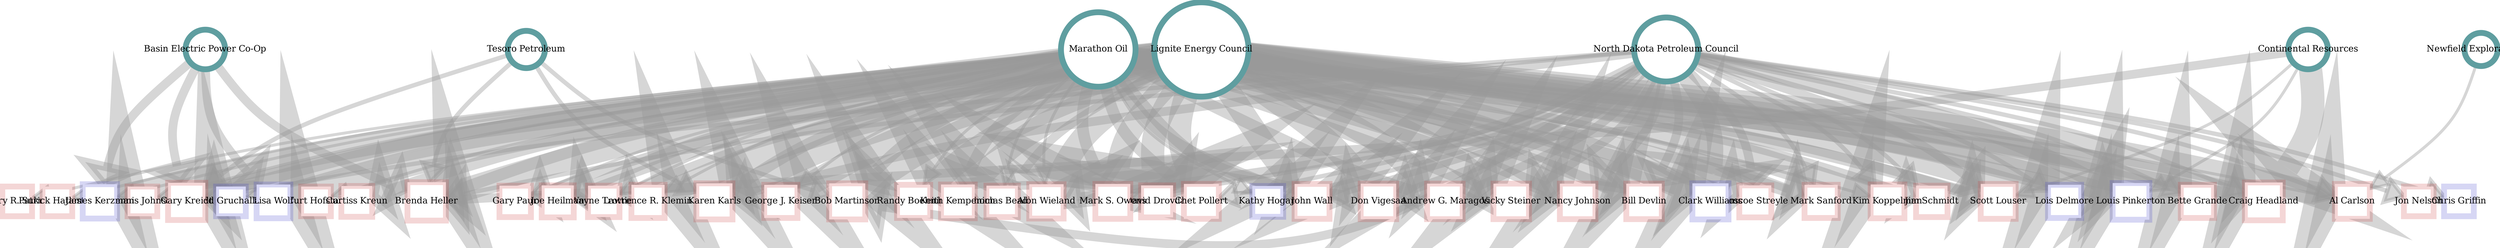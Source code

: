digraph G {
	graph [outputorder=edgesfirst, truecolor=true, size="1000,1000!", dpi=96, bgcolor="#FFFFFF", splines=curved, epsilon="0.0", layoutEngine=neato, fontsize=90, fontcolor=blue, start=self];
	node [label="\N", style="setlinewidth(10), filled", fontsize=15, fixedsize=1, imagescale=true, regular=true];
	graph [bb="0,0,1227.6,1444.6"];
	8033 [label="Gary R. Sukut", width="0.69444", href=a, id=8033, state=ND, term=2010, district="ND-1", party=R, candidate_name="Gary R. Sukut", image="../www/can_images/8033.jpg", total_dollars=300, type=candidates, value=300, color="#cc333333", fillcolor="#ffffff", tooltip="Gary R. Sukut (Received $300)", shape=square, label_zoom_level=6, click="this.selectNode('8033'); this.panToNode('8033');", area="0.5", target=8033, pos="40.161,799.23", height="0.70833"];
	3612 [label="Newfield Exploration Co", width="0.77778", href=a, id=3612, image="../www/com_images/c3612.png", total_dollars="300.00", type=donors, value="300.00", color=cadetblue, fillcolor="#ffffff", tooltip="Newfield Exploration Co (Gave $300)", shape=circle, label_zoom_level=8, click="this.selectNode('3612'); this.panToNode('3612');", area="0.5", target=3612, transaction_id="854821de169af2f47b3407c869e19870", company_id=3612, company_name="Newfield Exploration Co", amount="300.00", recipient_ext_id=1950, industry="Independent Oil & Gas Producers", sitecode=oil, contributor_type=C, dir="/home/dameat/public_html/state_dem/njq/NodeViz", pos="451.64,1415.1", height="0.79167"];
	8133 [label="Patrick Hatlestad", width="0.69444", href=a, id=8133, state=ND, term=2010, district="ND-1", party=R, candidate_name="Patrick Hatlestad", image="../www/can_images/8133.jpg", total_dollars=300, type=candidates, value=300, color="#cc333333", fillcolor="#ffffff", tooltip="Patrick Hatlestad (Received $300)", shape=square, label_zoom_level=6, click="this.selectNode('8133'); this.panToNode('8133');", area="0.5", target=8133, pos="130.66,364.24", height="0.70833"];
	1959 [label="Dennis Johnson", width="0.69444", href=a, id=1959, state=ND, term=2010, district="ND-15", party=R, candidate_name="Dennis Johnson", image="../www/can_images/1959.jpg", total_dollars=300, type=candidates, value=300, color="#cc333333", fillcolor="#ffffff", tooltip="Dennis Johnson (Received $300)", shape=square, label_zoom_level=6, click="this.selectNode('1959'); this.panToNode('1959');", area="0.5", target=1959, pos="26.5,674.11", height="0.70833"];
	8089 [label="Ed Gruchalla", width="0.69444", href=a, id=8089, state=ND, term=2010, district="ND-45", party=D, candidate_name="Ed Gruchalla", image="../www/can_images/8089.jpg", total_dollars=300, type=candidates, value=300, color="#3333cc33", fillcolor="#ffffff", tooltip="Ed Gruchalla (Received $300)", shape=square, label_zoom_level=6, click="this.selectNode('8089'); this.panToNode('8089');", area="0.5", target=8089, pos="74.02,459.53", height="0.70833"];
	7884 [label="Curt Hofstad", width="0.69444", href=a, id=7884, state=ND, term=2010, district="ND-15", party=R, candidate_name="Curt Hofstad", image="../www/can_images/7884.jpg", total_dollars=300, type=candidates, value=300, color="#cc333333", fillcolor="#ffffff", tooltip="Curt Hofstad (Received $300)", shape=square, label_zoom_level=6, click="this.selectNode('7884'); this.panToNode('7884');", area="0.5", target=7884, pos="214.17,276.83", height="0.70833"];
	2696 [label="Jon Nelson", width="0.69444", href=a, id=2696, state=ND, term=2010, district="ND-7", party=R, candidate_name="Jon Nelson", image="../www/can_images/2696.jpg", total_dollars=350, type=candidates, value=350, color="#cc333333", fillcolor="#ffffff", tooltip="Jon Nelson (Received $350)", shape=square, label_zoom_level=6, click="this.selectNode('2696'); this.panToNode('2696');", area="0.50579470198675", target=2696, pos="1145,967.5", height="0.70833"];
	7888 [label="Chris Griffin", width="0.69444", href=a, id=7888, state=ND, term=2010, district="ND-19", party=D, candidate_name="Chris Griffin", image="../www/can_images/unknownCandidate.jpg", total_dollars=350, type=candidates, value=350, color="#3333cc33", fillcolor="#ffffff", tooltip="Chris Griffin (Received $350)", shape=square, label_zoom_level=6, click="this.selectNode('7888'); this.panToNode('7888');", area="0.50579470198675", target=7888, pos="1201.1,778.11", height="0.70833"];
	142561 [label="Curtiss Kreun", width="0.72222", href=a, id=142561, state=ND, term=2010, district="ND-43", party=R, candidate_name="Curtiss Kreun", image="../www/can_images/142561.jpg", total_dollars=600, type=candidates, value=600, color="#cc333333", fillcolor="#ffffff", tooltip="Curtiss Kreun (Received $600)", shape=square, label_zoom_level=6, click="this.selectNode('142561'); this.panToNode('142561');", area="0.53476821192053", target=142561, pos="39.449,562.52", height="0.73611"];
	142521 [label="Kathy Hogan", width="0.72222", href=a, id=142521, state=ND, term=2010, district="ND-21", party=D, candidate_name="Kathy Hogan", image="../www/can_images/142521.jpg", total_dollars=650, type=candidates, value=650, color="#3333cc33", fillcolor="#ffffff", tooltip="Kathy Hogan (Received $650)", shape=square, label_zoom_level=6, click="this.selectNode('142521'); this.panToNode('142521');", area="0.54056291390728", target=142521, pos="606.42,831.39", height="0.73611"];
	142556 [label="Thomas Beadle", width="0.75", href=a, id=142556, state=ND, term=2010, district="ND-27", party=R, candidate_name="Thomas Beadle", image="../www/can_images/142556.jpg", total_dollars=800, type=candidates, value=800, color="#cc333333", fillcolor="#ffffff", tooltip="Thomas Beadle (Received $800)", shape=square, label_zoom_level=6, click="this.selectNode('142556'); this.panToNode('142556');", area="0.55794701986755", target=142556, pos="256.75,536.48", height="0.75"];
	142553 [label="Wayne Trottier", width="0.75", href=a, id=142553, state=ND, term=2010, district="ND-19", party=R, candidate_name="Wayne Trottier", image="../www/can_images/142553.jpg", total_dollars=800, type=candidates, value=800, color="#cc333333", fillcolor="#ffffff", tooltip="Wayne Trottier (Received $800)", shape=square, label_zoom_level=6, click="this.selectNode('142553'); this.panToNode('142553');", area="0.55794701986755", target=142553, pos="222.68,761.25", height="0.75"];
	142552 [label="Gary Paur", width="0.75", href=a, id=142552, state=ND, term=2010, district="ND-19", party=R, candidate_name="Gary Paur", image="../www/can_images/142552.jpg", total_dollars=800, type=candidates, value=800, color="#cc333333", fillcolor="#ffffff", tooltip="Gary Paur (Received $800)", shape=square, label_zoom_level=6, click="this.selectNode('142552'); this.panToNode('142552');", area="0.55794701986755", target=142552, pos="239.77,925.51", height="0.75"];
	142558 [label="Jim Schmidt", width="0.75", href=a, id=142558, state=ND, term=2010, district="ND-31", party=R, candidate_name="Jim Schmidt", image="../www/can_images/142558.jpg", total_dollars=850, type=candidates, value=850, color="#cc333333", fillcolor="#ffffff", tooltip="Jim Schmidt (Received $850)", shape=square, label_zoom_level=6, click="this.selectNode('142558'); this.panToNode('142558');", area="0.5637417218543", target=142558, pos="924.02,983.28", height="0.75"];
	1954 [label="David Drovdal", width="0.75", href=a, id=1954, state=ND, term=2010, district="ND-39", party=R, candidate_name="David Drovdal", image="../www/can_images/1954.jpg", total_dollars=1000, type=candidates, value=1000, color="#cc333333", fillcolor="#ffffff", tooltip="David Drovdal (Received $1,000)", shape=square, label_zoom_level=6, click="this.selectNode('1954'); this.panToNode('1954');", area="0.58112582781457", target=1954, pos="993.18,874.38", height="0.76389"];
	142546 [label="Roscoe Streyle", width="0.75", href=a, id=142546, state=ND, term=2010, district="ND-3", party=R, candidate_name="Roscoe Streyle", image="../www/can_images/142546.jpg", total_dollars=1100, type=candidates, value=1100, color="#cc333333", fillcolor="#ffffff", tooltip="Roscoe Streyle (Received $1,100)", shape=square, label_zoom_level=6, click="this.selectNode('142546'); this.panToNode('142546');", area="0.59271523178808", target=142546, pos="788.32,655.89", height="0.76389"];
	142562 [label="Joe Heilman", width="0.75", href=a, id=142562, state=ND, term=2010, district="ND-45", party=R, candidate_name="Joe Heilman", image="../www/can_images/142562.jpg", total_dollars=1100, type=candidates, value=1100, color="#cc333333", fillcolor="#ffffff", tooltip="Joe Heilman (Received $1,100)", shape=square, label_zoom_level=6, click="this.selectNode('142562'); this.panToNode('142562');", area="0.59271523178808", target=142562, pos="319.96,418.92", height="0.76389"];
	3651 [label="Lawrence R. Klemin", width="0.77778", href=a, id=3651, state=ND, term=2010, district="ND-47", party=R, candidate_name="Lawrence R. Klemin", image="../www/can_images/3651.jpg", total_dollars=1300, type=candidates, value=1300, color="#cc333333", fillcolor="#ffffff", tooltip="Lawrence R. Klemin (Received $1,300)", shape=square, label_zoom_level=6, click="this.selectNode('3651'); this.panToNode('3651');", area="0.6158940397351", target=3651, pos="227.29,658.77", height="0.79167"];
	1960 [label="George J. Keiser", width="0.77778", href=a, id=1960, state=ND, term=2010, district="ND-47", party=R, candidate_name="George J. Keiser", image="../www/can_images/1960.jpg", total_dollars=1300, type=candidates, value=1300, color="#cc333333", fillcolor="#ffffff", tooltip="George J. Keiser (Received $1,300)", shape=square, label_zoom_level=6, click="this.selectNode('1960'); this.panToNode('1960');", area="0.6158940397351", target=1960, pos="386.94,336.19", height="0.79167"];
	6065 [label="Randy Boehning", width="0.77778", href=a, id=6065, state=ND, term=2010, district="ND-27", party=R, candidate_name="Randy Boehning", image="../www/can_images/6065.jpg", total_dollars=1300, type=candidates, value=1300, color="#cc333333", fillcolor="#ffffff", tooltip="Randy Boehning (Received $1,300)", shape=square, label_zoom_level=6, click="this.selectNode('6065'); this.panToNode('6065');", area="0.6158940397351", target=6065, pos="289.41,991.68", height="0.79167"];
	1952 [label="Lois Delmore", width="0.77778", href=a, id=1952, state=ND, term=2010, district="ND-43", party=D, candidate_name="Lois Delmore", image="../www/can_images/1952.jpg", total_dollars=1350, type=candidates, value=1350, color="#3333cc33", fillcolor="#ffffff", tooltip="Lois Delmore (Received $1,350)", shape=square, label_zoom_level=6, click="this.selectNode('1952'); this.panToNode('1952');", area="0.62168874172185", target=1952, pos="855.06,1064.8", height="0.79167"];
	2711 [label="Bette Grande", width="0.77778", href=a, id=2711, state=ND, term=2010, district="ND-41", party=R, candidate_name="Bette Grande", image="../www/can_images/2711.jpg", total_dollars=1350, type=candidates, value=1350, color="#cc333333", fillcolor="#ffffff", tooltip="Bette Grande (Received $1,350)", shape=square, label_zoom_level=6, click="this.selectNode('2711'); this.panToNode('2711');", area="0.62168874172185", target=2711, pos="1016.8,748.35", height="0.79167"];
	5460 [label="Tesoro Petroleum", width="0.88889", href=a, id=5460, image="../www/com_images/c185.png", total_dollars=1400, type=donors, value=1400, color=cadetblue, fillcolor="#ffffff", tooltip="Tesoro Petroleum (Gave $1,400)", shape=circle, label_zoom_level=8, click="this.selectNode('5460'); this.panToNode('5460');", area="0.62748344370861", target=5460, transaction_id=db234216de2d1d45a78e35854e9636ac, company_id=5460, company_name="Tesoro Petroleum", amount="350.00", recipient_ext_id=8112, industry="Petroleum Refining & Marketing", sitecode=oil, contributor_type=C, dir="/home/dameat/public_html/state_dem/njq/NodeViz", pos="1103.4,295.81", height="0.88889"];
	142551 [label="Mark Sanford", width="0.77778", href=a, id=142551, state=ND, term=2010, district="ND-17", party=R, candidate_name="Mark Sanford", image="../www/can_images/142551.jpg", total_dollars=1450, type=candidates, value=1450, color="#cc333333", fillcolor="#ffffff", tooltip="Mark Sanford (Received $1,450)", shape=square, label_zoom_level=6, click="this.selectNode('142551'); this.panToNode('142551');", area="0.63327814569536", target=142551, pos="583.33,1018.3", height="0.79167"];
	8108 [label="Lisa Wolf", width="0.80556", href=a, id=8108, state=ND, term=2010, district="ND-3", party=D, candidate_name="Lisa Wolf", image="../www/can_images/unknownCandidate.jpg", total_dollars=1500, type=candidates, value=1500, color="#3333cc33", fillcolor="#ffffff", tooltip="Lisa Wolf (Received $1,500)", shape=square, label_zoom_level=6, click="this.selectNode('8108'); this.panToNode('8108');", area="0.63907284768212", target=8108, pos="1021.6,514.33", height="0.80556"];
	1961 [label="Keith Kempenich", width="0.80556", href=a, id=1961, state=ND, term=2010, district="ND-39", party=R, candidate_name="Keith Kempenich", image="../www/can_images/1961.jpg", total_dollars=1600, type=candidates, value=1600, color="#cc333333", fillcolor="#ffffff", tooltip="Keith Kempenich (Received $1,600)", shape=square, label_zoom_level=6, click="this.selectNode('1961'); this.panToNode('1961');", area="0.65066225165563", target=1961, pos="221.99,849.02", height="0.80556"];
	1963 [label="Kim Koppelman", width="0.80556", href=a, id=1963, state=ND, term=2010, district="ND-13", party=R, candidate_name="Kim Koppelman", image="../www/can_images/1963.jpg", total_dollars=1650, type=candidates, value=1650, color="#cc333333", fillcolor="#ffffff", tooltip="Kim Koppelman (Received $1,650)", shape=square, label_zoom_level=6, click="this.selectNode('1963'); this.panToNode('1963');", area="0.65645695364238", target=1963, pos="417.98,928.06", height="0.80556"];
	2137 [label="James Kerzman", width="0.80556", href=a, id=2137, state=ND, term=2010, district="ND-31", party=D, candidate_name="James Kerzman", image="../www/can_images/unknownCandidate.jpg", total_dollars=1800, type=candidates, value=1800, color="#3333cc33", fillcolor="#ffffff", tooltip="James Kerzman (Received $1,800)", shape=square, label_zoom_level=6, click="this.selectNode('2137'); this.panToNode('2137');", area="0.67384105960265", target=2137, pos="526.48,270.78", height="0.81944"];
	6068 [label="Alon Wieland", width="0.80556", href=a, id=6068, state=ND, term=2010, district="ND-13", party=R, candidate_name="Alon Wieland", image="../www/can_images/6068.jpg", total_dollars=1800, type=candidates, value=1800, color="#cc333333", fillcolor="#ffffff", tooltip="Alon Wieland (Received $1,800)", shape=square, label_zoom_level=6, click="this.selectNode('6068'); this.panToNode('6068');", area="0.67384105960265", target=6068, pos="430.81,553.8", height="0.81944"];
	142548 [label="Scott Louser", width="0.83333", href=a, id=142548, state=ND, term=2010, district="ND-5", party=R, candidate_name="Scott Louser", image="../www/can_images/142548.jpg", total_dollars=1900, type=candidates, value=1900, color="#cc333333", fillcolor="#ffffff", tooltip="Scott Louser (Received $1,900)", shape=square, label_zoom_level=6, click="this.selectNode('142548'); this.panToNode('142548');", area="0.68543046357616", target=142548, pos="684.47,407.06", height="0.83333"];
	3657 [label="Mark S. Owens", width="0.83333", href=a, id=3657, state=ND, term=2010, district="ND-17", party=R, candidate_name="Mark S. Owens", image="../www/can_images/3657.jpg", total_dollars=1950, type=candidates, value=1950, color="#cc333333", fillcolor="#ffffff", tooltip="Mark S. Owens (Received $1,950)", shape=square, label_zoom_level=6, click="this.selectNode('3657'); this.panToNode('3657');", area="0.69122516556291", target=3657, pos="520.72,915.08", height="0.83333"];
	1950 [label="Al Carlson", width="0.83333", href=a, id=1950, state=ND, term=2010, district="ND-41", party=R, candidate_name="Al Carlson", image="../www/can_images/1950.jpg", total_dollars=1950, type=candidates, value=1950, color="#cc333333", fillcolor="#ffffff", tooltip="Al Carlson (Received $1,950)", shape=square, label_zoom_level=6, click="this.selectNode('1950'); this.panToNode('1950');", area="0.69122516556291", target=1950, pos="516.56,1071.7", height="0.83333"];
	3668 [label="Chet Pollert", width="0.83333", href=a, id=3668, state=ND, term=2010, district="ND-29", party=R, candidate_name="Chet Pollert", image="../www/can_images/3668.jpg", total_dollars=1950, type=candidates, value=1950, color="#cc333333", fillcolor="#ffffff", tooltip="Chet Pollert (Received $1,950)", shape=square, label_zoom_level=6, click="this.selectNode('3668'); this.panToNode('3668');", area="0.69122516556291", target=3668, pos="601.07,529.64", height="0.83333"];
	29802 [label="Basin Electric Power Co-Op", width="0.94444", href=a, id=29802, image="../www/com_images/c29802.png", total_dollars=2000, type=donors, value=2000, color=cadetblue, fillcolor="#ffffff", tooltip="Basin Electric Power Co-Op (Gave $2,000)", shape=circle, label_zoom_level=8, click="this.selectNode('29802'); this.panToNode('29802');", area="0.69701986754967", target=29802, transaction_id="4cb0f507560764ce47f80b7d63aaf323", company_id=29802, company_name="Basin Electric Power Co-Op", amount="500.00", recipient_ext_id=6066, industry="Electric Power Utilities", sitecode=coal, contributor_type=C, dir="/home/dameat/public_html/state_dem/njq/NodeViz", pos="931.52,123.21", height="0.94444"];
	6084 [label="John Wall", width="0.83333", href=a, id=6084, state=ND, term=2010, district="ND-25", party=R, candidate_name="John Wall", image="../www/can_images/6084.jpg", total_dollars=2025, type=candidates, value=2025, color="#cc333333", fillcolor="#ffffff", tooltip="John Wall (Received $2,025)", shape=square, label_zoom_level=6, click="this.selectNode('6084'); this.panToNode('6084');", area="0.69991721854305", target=6084, pos="457.52,1004.2", height="0.83333"];
	6082 [label="Don Vigesaa", width="0.83333", href=a, id=6082, state=ND, term=2010, district="ND-23", party=R, candidate_name="Don Vigesaa", image="../www/can_images/6082.jpg", total_dollars=2100, type=candidates, value=2100, color="#cc333333", fillcolor="#ffffff", tooltip="Don Vigesaa (Received $2,100)", shape=square, label_zoom_level=6, click="this.selectNode('6082'); this.panToNode('6082');", area="0.70860927152318", target=6082, pos="503.65,478.87", height="0.84722"];
	1966 [label="Andrew G. Maragos", width="0.83333", href=a, id=1966, state=ND, term=2010, district="ND-3", party=R, candidate_name="Andrew G. Maragos", image="../www/can_images/1966.jpg", total_dollars=2100, type=candidates, value=2100, color="#cc333333", fillcolor="#ffffff", tooltip="Andrew G. Maragos (Received $2,100)", shape=square, label_zoom_level=6, click="this.selectNode('1966'); this.panToNode('1966');", area="0.70860927152318", target=1966, pos="699.89,575.38", height="0.84722"];
	1160 [label="Continental Resources", width="0.94444", href=a, id=1160, image="../www/com_images/c54.png", total_dollars=2100, type=donors, value=2100, color=cadetblue, fillcolor="#ffffff", tooltip="Continental Resources (Gave $2,100)", shape=circle, label_zoom_level=8, click="this.selectNode('1160'); this.panToNode('1160');", area="0.70860927152318", target=1160, transaction_id="4b41f850e848af1437667deb61331abf", company_id=1160, company_name="Continental Resources", amount="1000.00", recipient_ext_id=6070, industry="Independent Oil & Gas Producers", sitecode=oil, contributor_type=I, dir="/home/dameat/public_html/state_dem/njq/NodeViz", pos="699.59,35", height="0.94444"];
	142559 [label="Vicky Steiner", width="0.83333", href=a, id=142559, state=ND, term=2010, district="ND-37", party=R, candidate_name="Vicky Steiner", image="../www/can_images/142559.jpg", total_dollars=2100, type=candidates, value=2100, color="#cc333333", fillcolor="#ffffff", tooltip="Vicky Steiner (Received $2,100)", shape=square, label_zoom_level=6, click="this.selectNode('142559'); this.panToNode('142559');", area="0.70860927152318", target=142559, pos="658.74,939.78", height="0.84722"];
	3659 [label="Nancy Johnson", width="0.83333", href=a, id=3659, state=ND, term=2010, district="ND-37", party=R, candidate_name="Nancy Johnson", image="../www/can_images/3659.jpg", total_dollars=2100, type=candidates, value=2100, color="#cc333333", fillcolor="#ffffff", tooltip="Nancy Johnson (Received $2,100)", shape=square, label_zoom_level=6, click="this.selectNode('3659'); this.panToNode('3659');", area="0.70860927152318", target=3659, pos="746.81,908.13", height="0.84722"];
	2703 [label="Bill Devlin", width="0.83333", href=a, id=2703, state=ND, term=2010, district="ND-23", party=R, candidate_name="Bill Devlin", image="../www/can_images/2703.jpg", total_dollars=2100, type=candidates, value=2100, color="#cc333333", fillcolor="#ffffff", tooltip="Bill Devlin (Received $2,100)", shape=square, label_zoom_level=6, click="this.selectNode('2703'); this.panToNode('2703');", area="0.70860927152318", target=2703, pos="669.41,1017.2", height="0.84722"];
	6090 [label="Clark Williams", width="0.86111", href=a, id=6090, state=ND, term=2010, district="ND-25", party=D, candidate_name="Clark Williams", image="../www/can_images/6090.jpg", total_dollars=2350, type=candidates, value=2350, color="#3333cc33", fillcolor="#ffffff", tooltip="Clark Williams (Received $2,350)", shape=square, label_zoom_level=6, click="this.selectNode('6090'); this.panToNode('6090');", area="0.73758278145695", target=6090, pos="418.48,827.45", height="0.86111"];
	8112 [label="Karen Karls", width="0.86111", href=a, id=8112, state=ND, term=2010, district="ND-35", party=R, candidate_name="Karen Karls", image="../www/can_images/8112.jpg", total_dollars=2450, type=candidates, value=2450, color="#cc333333", fillcolor="#ffffff", tooltip="Karen Karls (Received $2,450)", shape=square, label_zoom_level=6, click="this.selectNode('8112'); this.panToNode('8112');", area="0.74917218543046", target=8112, pos="837.27,525.87", height="0.86111"];
	7614 [label="Bob Martinson", width="0.86111", href=a, id=7614, state=ND, term=2010, district="ND-35", party=R, candidate_name="Bob Martinson", image="../www/can_images/7614.jpg", total_dollars=2450, type=candidates, value=2450, color="#cc333333", fillcolor="#ffffff", tooltip="Bob Martinson (Received $2,450)", shape=square, label_zoom_level=6, click="this.selectNode('7614'); this.panToNode('7614');", area="0.74917218543046", target=7614, pos="874.47,600.24", height="0.86111"];
	8029 [label="Louis Pinkerton", width="0.86111", href=a, id=8029, state=ND, term=2010, district="ND-5", party=D, candidate_name="Louis Pinkerton", image="../www/can_images/unknownCandidate.jpg", total_dollars=2650, type=candidates, value=2650, color="#3333cc33", fillcolor="#ffffff", tooltip="Louis Pinkerton (Received $2,650)", shape=square, label_zoom_level=6, click="this.selectNode('8029'); this.panToNode('8029');", area="0.77235099337748", target=8029, pos="569.16,375.52", height="0.875"];
	6066 [label="Gary Kreidt", width="0.88889", href=a, id=6066, state=ND, term=2010, district="ND-33", party=R, candidate_name="Gary Kreidt", image="../www/can_images/6066.jpg", total_dollars=2800, type=candidates, value=2800, color="#cc333333", fillcolor="#ffffff", tooltip="Gary Kreidt (Received $2,800)", shape=square, label_zoom_level=6, click="this.selectNode('6066'); this.panToNode('6066');", area="0.78973509933775", target=6066, pos="818.45,442.11", height="0.88889"];
	6070 [label="Craig Headland", width="0.88889", href=a, id=6070, state=ND, term=2010, district="ND-29", party=R, candidate_name="Craig Headland", image="../www/can_images/6070.jpg", total_dollars=2950, type=candidates, value=2950, color="#cc333333", fillcolor="#ffffff", tooltip="Craig Headland (Received $2,950)", shape=square, label_zoom_level=6, click="this.selectNode('6070'); this.panToNode('6070');", area="0.80711920529801", target=6070, pos="640.11,354.75", height="0.90278"];
	8114 [label="Brenda Heller", width="0.91667", href=a, id=8114, state=ND, term=2010, district="ND-33", party=R, candidate_name="Brenda Heller", image="../www/can_images/8114.jpg", total_dollars=3300, type=candidates, value=3300, color="#cc333333", fillcolor="#ffffff", tooltip="Brenda Heller (Received $3,300)", shape=square, label_zoom_level=6, click="this.selectNode('8114'); this.panToNode('8114');", area="0.8476821192053", target=8114, pos="770.23,369.04", height="0.91667"];
	31955 [label="North Dakota Petroleum Council", width="1.5278", href=a, id=31955, image="../www/com_images/c31955.png", total_dollars=11825, type=donors, value=11825, color=cadetblue, fillcolor="#ffffff", tooltip="North Dakota Petroleum Council (Gave $11,825)", shape=circle, label_zoom_level=8, click="this.selectNode('31955'); this.panToNode('31955');", area="1.835678807947", target=31955, transaction_id=eced23c608585aaabde135b641acbe6a, company_id=31955, company_name="North Dakota Petroleum Council", amount="750.00", recipient_ext_id=6090, industry="Oil & Gas", sitecode=oil, contributor_type=C, dir="/home/dameat/public_html/state_dem/njq/NodeViz", pos="777.29,759.7", height="1.5278"];
	3125 [label="Marathon Oil", width="1.7778", href=a, id=3125, image="../www/com_images/c93.png", total_dollars=17400, type=donors, value=17400, color=cadetblue, fillcolor="#ffffff", tooltip="Marathon Oil (Gave $17,400)", shape=circle, label_zoom_level=8, click="this.selectNode('3125'); this.panToNode('3125');", area="2.4817880794702", target=3125, transaction_id="1283678776b0bcc3e41dd5d44ebce4e1", company_id=3125, company_name="Marathon Oil", amount="600.00", recipient_ext_id=6082, industry="Oil & Gas", sitecode=oil, contributor_type=C, dir="/home/dameat/public_html/state_dem/njq/NodeViz", pos="443.19,654.17", height="1.7778"];
	29563 [label="Lignite Energy Council", width="2.25", href=a, id=29563, image="../www/com_images/c29563.png", total_dollars=30500, type=donors, value=30500, color=cadetblue, fillcolor="#ffffff", tooltip="Lignite Energy Council (Gave $30,500)", shape=circle, label_zoom_level=8, click="this.selectNode('29563'); this.panToNode('29563');", area=4, target=29563, transaction_id=cbf6cd990111b1a8aba53a3cb5bce088, company_id=29563, company_name="Lignite Energy Council", amount="1000.00", recipient_ext_id=8112, industry="Coal Mining", sitecode=coal, contributor_type=C, dir="/home/dameat/public_html/state_dem/njq/NodeViz", pos="601.13,706.58", height="2.25"];
	3125 -> 8133 [len=4, style="setlinewidth(5)", labelfloat=true, arrowhead=normal, arrowsize=3, color="#99999966", fontsize=15, minlen=4, href=a, weight="300.00", toId=8133, fromId=3125, value="300.00", id="8133_3125", type=donations, tooltip="$300 from Marathon Oil to Patrick Hatlestad", area=5, target="8133_3125", pos="e,155.75,387.52 396.06,610.45 337.14,555.79 236.88,462.78 177.9,408.07"];
	3125 -> 8033 [len=4, style="setlinewidth(5)", labelfloat=true, arrowhead=normal, arrowsize=3, color="#99999966", fontsize=15, minlen=4, href=a, weight="300.00", toId=8033, fromId=3125, value="300.00", id="8033_3125", type=donations, tooltip="$300 from Marathon Oil to Gary R. Sukut", area=5, target="8033_3125", pos="e,65.283,790.19 382.85,675.88 304.35,704.14 168.42,753.07 93.512,780.03"];
	3125 -> 7884 [len=4, style="setlinewidth(5)", labelfloat=true, arrowhead=normal, arrowsize=3, color="#99999966", fontsize=15, minlen=4, href=a, weight="300.00", toId=7884, fromId=3125, value="300.00", id="7884_3125", type=donations, tooltip="$300 from Marathon Oil to Curt Hofstad", area=5, target="7884_3125", pos="e,229.66,302.35 409.89,599.3 365.73,526.54 288.37,399.09 245.32,328.16"];
	3125 -> 1959 [len=4, style="setlinewidth(5)", labelfloat=true, arrowhead=normal, arrowsize=3, color="#99999966", fontsize=15, minlen=4, href=a, weight="300.00", toId=1959, fromId=3125, value="300.00", id="1959_3125", type=donations, tooltip="$300 from Marathon Oil to Dennis Johnson", area=5, target="1959_3125", pos="e,51.751,672.9 378.99,657.24 297.64,661.13 158.78,667.78 81.87,671.46"];
	3125 -> 8089 [len=4, style="setlinewidth(5)", labelfloat=true, arrowhead=normal, arrowsize=3, color="#99999966", fontsize=15, minlen=4, href=a, weight="300.00", toId=8089, fromId=3125, value="300.00", id="8089_3125", type=donations, tooltip="$300 from Marathon Oil to Ed Gruchalla", area=5, target="8089_3125", pos="e,99.373,472.89 386.32,624.18 315.31,586.75 194.86,523.24 126.15,487.01"];
	3125 -> 1963 [len=4, style="setlinewidth(5)", labelfloat=true, arrowhead=normal, arrowsize=3, color="#99999966", fontsize=15, minlen=4, href=a, weight="300.00", toId=1963, fromId=3125, value="300.00", id="1963_3125", type=donations, tooltip="$300 from Marathon Oil to Kim Koppelman", area=5, target="1963_3125", pos="e,420.66,898.92 437.31,718.04 433.11,763.62 427.51,824.48 423.42,868.95"];
	1160 -> 142548 [len=4, style="setlinewidth(5)", labelfloat=true, arrowhead=normal, arrowsize=3, color="#99999966", fontsize=15, minlen=4, href=a, weight="300.00", toId=142548, fromId=1160, value="300.00", id="142548_1160", type=donations, tooltip="$300 from Continental Resources to Scott Louser", area=5, target="142548_1160", pos="e,685.69,376.94 698.21,69.004 695.65,132.03 690.13,267.76 686.92,346.72"];
	3125 -> 1960 [len=4, style="setlinewidth(5)", labelfloat=true, arrowhead=normal, arrowsize=3, color="#99999966", fontsize=15, minlen=4, href=a, weight="300.00", toId=1960, fromId=3125, value="300.00", id="1960_3125", type=donations, tooltip="$300 from Marathon Oil to George J. Keiser", area=5, target="1960_3125", pos="e,392.02,364.94 432.01,590.97 421.9,533.85 407.15,450.45 397.31,394.8"];
	3125 -> 3651 [len=4, style="setlinewidth(5)", labelfloat=true, arrowhead=normal, arrowsize=3, color="#99999966", fontsize=15, minlen=4, href=a, weight="300.00", toId=3651, fromId=3125, value="300.00", id="3651_3125", type=donations, tooltip="$300 from Marathon Oil to Lawrence R. Klemin", area=5, target="3651_3125", pos="e,255.34,658.17 379,655.53 349.42,656.16 314.58,656.91 285.75,657.52"];
	3125 -> 142521 [len=4, style="setlinewidth(5)", labelfloat=true, arrowhead=normal, arrowsize=3, color="#99999966", fontsize=15, minlen=4, href=a, weight="300.00", toId=142521, fromId=3125, value="300.00", id="142521_3125", type=donations, tooltip="$300 from Marathon Oil to Kathy Hogan", area=5, target="142521_3125", pos="e,581.83,804.69 486.93,701.66 509.97,726.68 538.19,757.32 561.42,782.53"];
	3125 -> 6065 [len=4, style="setlinewidth(5)", labelfloat=true, arrowhead=normal, arrowsize=3, color="#99999966", fontsize=15, minlen=4, href=a, weight="300.00", toId=6065, fromId=3125, value="300.00", id="6065_3125", type=donations, tooltip="$300 from Marathon Oil to Randy Boehning", area=5, target="6065_3125", pos="e,302.5,962.95 416.58,712.57 388.05,775.18 343.09,873.87 314.97,935.57"];
	3125 -> 142556 [len=4, style="setlinewidth(5)", labelfloat=true, arrowhead=normal, arrowsize=3, color="#99999966", fontsize=15, minlen=4, href=a, weight="300.00", toId=142556, fromId=3125, value="300.00", id="142556_3125", type=donations, tooltip="$300 from Marathon Oil to Thomas Beadle", area=5, target="142556_3125", pos="e,283.83,553.57 389.01,619.97 363.94,604.14 334.26,585.41 309.38,569.7"];
	3612 -> 1950 [len=4, style="setlinewidth(5)", labelfloat=true, arrowhead=normal, arrowsize=3, color="#99999966", fontsize=15, minlen=4, href=a, weight="300.00", toId=1950, fromId=3612, value="300.00", id="1950_3612", type=donations, tooltip="$300 from Newfield Exploration Co to Al Carlson", area=5, target="1950_3612", pos="e,510.8,1102.1 456.95,1387 467.45,1331.5 491.06,1206.6 505.21,1131.7"];
	3125 -> 6068 [len=4, style="setlinewidth(5)", labelfloat=true, arrowhead=normal, arrowsize=3, color="#99999966", fontsize=15, minlen=4, href=a, weight="300.00", toId=6068, fromId=3125, value="300.00", id="6068_3125", type=donations, tooltip="$300 from Marathon Oil to Alon Wieland", area=5, target="6068_3125", pos="e,434.45,583.3 435.35,590.6 435.33,590.45 435.31,590.29 435.29,590.13"];
	3125 -> 142553 [len=4, style="setlinewidth(5)", labelfloat=true, arrowhead=normal, arrowsize=3, color="#99999966", fontsize=15, minlen=4, href=a, weight="300.00", toId=142553, fromId=3125, value="300.00", id="142553_3125", type=donations, tooltip="$300 from Marathon Oil to Wayne Trottier", area=5, target="142553_3125", pos="e,249.89,748.04 385.54,682.16 352.03,698.44 310.05,718.82 277.11,734.82"];
	1160 -> 8029 [len=4, style="setlinewidth(5)", labelfloat=true, arrowhead=normal, arrowsize=3, color="#99999966", fontsize=15, minlen=4, href=a, weight="300.00", toId=8029, fromId=1160, value="300.00", id="8029_1160", type=donations, tooltip="$300 from Continental Resources to Louis Pinkerton", area=5, target="8029_1160", pos="e,581.31,343.82 687.32,67.035 665.56,123.84 619.91,243.04 592.15,315.51"];
	3125 -> 1950 [len=4, style="setlinewidth(5)", labelfloat=true, arrowhead=normal, arrowsize=3, color="#99999966", fontsize=15, minlen=4, href=a, weight="300.00", toId=1950, fromId=3125, value="300.00", id="1950_3125", type=donations, tooltip="$300 from Marathon Oil to Al Carlson", area=5, target="1950_3125", pos="e,511.28,1041.6 454.33,717.58 468.38,797.52 492.35,933.91 506.08,1012"];
	3125 -> 2137 [len=4, style="setlinewidth(5)", labelfloat=true, arrowhead=normal, arrowsize=3, color="#99999966", fontsize=15, minlen=4, href=a, weight="300.00", toId=2137, fromId=3125, value="300.00", id="2137_3125", type=donations, tooltip="$300 from Marathon Oil to James Kerzman", area=5, target="2137_3125", pos="e,519.99,300.67 456.85,591.29 472.55,519.03 498.12,401.33 513.52,330.46"];
	3125 -> 142552 [len=4, style="setlinewidth(5)", labelfloat=true, arrowhead=normal, arrowsize=3, color="#99999966", fontsize=15, minlen=4, href=a, weight="300.00", toId=142552, fromId=3125, value="300.00", id="142552_3125", type=donations, tooltip="$300 from Marathon Oil to Gary Paur", area=5, target="142552_3125", pos="e,260.13,898.34 404.69,705.52 368.44,753.88 314.44,825.91 278.21,874.23"];
	5460 -> 8114 [len=4, style="setlinewidth(7.5)", labelfloat=true, arrowhead=normal, arrowsize=3, color="#99999966", fontsize=15, minlen=4, href=a, weight="350.00", toId=8114, fromId=5460, value="350.00", id="8114_5460", type=donations, tooltip="$350 from Tesoro Petroleum to Brenda Heller", area="7.5", target="8114_5460", pos="e,803.71,361.68 1072.1,302.7 1017.6,314.68 904.35,339.56 833.12,355.22"];
	5460 -> 7614 [len=4, style="setlinewidth(7.5)", labelfloat=true, arrowhead=normal, arrowsize=3, color="#99999966", fontsize=15, minlen=4, href=a, weight="350.00", toId=7614, fromId=5460, value="350.00", id="7614_5460", type=donations, tooltip="$350 from Tesoro Petroleum to Bob Martinson", area="7.5", target="7614_5460", pos="e,898.04,568.9 1084.1,321.5 1047.3,370.49 966.19,478.28 916.36,544.54"];
	5460 -> 8112 [len=4, style="setlinewidth(7.5)", labelfloat=true, arrowhead=normal, arrowsize=3, color="#99999966", fontsize=15, minlen=4, href=a, weight="350.00", toId=8112, fromId=5460, value="350.00", id="8112_5460", type=donations, tooltip="$350 from Tesoro Petroleum to Karen Karls", area="7.5", target="8112_5460", pos="e,868.68,498.72 1078.9,317.04 1036.5,353.65 948.77,429.49 891.5,479"];
	31955 -> 1963 [len=4, style="setlinewidth(7.5)", labelfloat=true, arrowhead=normal, arrowsize=3, color="#99999966", fontsize=15, minlen=4, href=a, weight="350.00", toId=1963, fromId=31955, value="350.00", id="1963_31955", type=donations, tooltip="$350 from North Dakota Petroleum Council to Kim Koppelman", area="7.5", target="1963_31955", pos="e,447.12,914.4 727.33,783.11 660.98,814.2 544.09,868.97 474.56,901.55"];
	31955 -> 142558 [len=4, style="setlinewidth(7.5)", labelfloat=true, arrowhead=normal, arrowsize=3, color="#99999966", fontsize=15, minlen=4, href=a, weight="350.00", toId=142558, fromId=31955, value="350.00", id="142558_31955", type=donations, tooltip="$350 from North Dakota Petroleum Council to Jim Schmidt", area="7.5", target="142558_31955", pos="e,906.27,956.24 807.51,805.75 831.42,842.18 864.81,893.06 889.71,931.01"];
	31955 -> 142521 [len=4, style="setlinewidth(7.5)", labelfloat=true, arrowhead=normal, arrowsize=3, color="#99999966", fontsize=15, minlen=4, href=a, weight="350.00", toId=142521, fromId=31955, value="350.00", id="142521_31955", type=donations, tooltip="$350 from North Dakota Petroleum Council to Kathy Hogan", area="7.5", target="142521_31955", pos="e,632.54,820.43 726.48,781.01 705.61,789.77 681.41,799.92 660.24,808.81"];
	31955 -> 2696 [len=4, style="setlinewidth(7.5)", labelfloat=true, arrowhead=normal, arrowsize=3, color="#99999966", fontsize=15, minlen=4, href=a, weight="350.00", toId=2696, fromId=31955, value="350.00", id="2696_31955", type=donations, tooltip="$350 from North Dakota Petroleum Council to Jon Nelson", area="7.5", target="2696_31955", pos="e,1119.8,953.22 825.37,786.86 894.69,826.03 1022.2,898.08 1093.4,938.33"];
	31955 -> 1950 [len=4, style="setlinewidth(7.5)", labelfloat=true, arrowhead=normal, arrowsize=3, color="#99999966", fontsize=15, minlen=4, href=a, weight="350.00", toId=1950, fromId=31955, value="350.00", id="1950_31955", type=donations, tooltip="$350 from North Dakota Petroleum Council to Al Carlson", area="7.5", target="1950_31955", pos="e,541.74,1041.5 741.85,802.1 694.97,858.2 612.3,957.12 561.2,1018.3"];
	31955 -> 2711 [len=4, style="setlinewidth(7.5)", labelfloat=true, arrowhead=normal, arrowsize=3, color="#99999966", fontsize=15, minlen=4, href=a, weight="350.00", toId=2711, fromId=31955, value="350.00", id="2711_31955", type=donations, tooltip="$350 from North Dakota Petroleum Council to Bette Grande", area="7.5", target="2711_31955", pos="e,988.57,749.69 832.24,757.09 869.95,755.31 919.92,752.94 958.36,751.12"];
	31955 -> 8114 [len=4, style="setlinewidth(7.5)", labelfloat=true, arrowhead=normal, arrowsize=3, color="#99999966", fontsize=15, minlen=4, href=a, weight="350.00", toId=8114, fromId=31955, value="350.00", id="8114_31955", type=donations, tooltip="$350 from North Dakota Petroleum Council to Brenda Heller", area="7.5", target="8114_31955", pos="e,770.83,402.1 776.29,704.55 775,632.82 772.74,507.76 771.37,432.26"];
	31955 -> 6066 [len=4, style="setlinewidth(7.5)", labelfloat=true, arrowhead=normal, arrowsize=3, color="#99999966", fontsize=15, minlen=4, href=a, weight="350.00", toId=6066, fromId=31955, value="350.00", id="6066_31955", type=donations, tooltip="$350 from North Dakota Petroleum Council to Gary Kreidt", area="7.5", target="6066_31955", pos="e,814.29,474.24 784.36,705.1 791.6,649.25 802.83,562.6 810.41,504.18"];
	31955 -> 7888 [len=4, style="setlinewidth(7.5)", labelfloat=true, arrowhead=normal, arrowsize=3, color="#99999966", fontsize=15, minlen=4, href=a, weight="350.00", toId=7888, fromId=31955, value="350.00", id="7888_31955", type=donations, tooltip="$350 from North Dakota Petroleum Council to Chris Griffin", area="7.5", target="7888_31955", pos="e,1175.9,777.01 832.26,762.09 913.39,765.61 1064.4,772.17 1145.7,775.7"];
	5460 -> 6066 [len=4, style="setlinewidth(7.5)", labelfloat=true, arrowhead=normal, arrowsize=3, color="#99999966", fontsize=15, minlen=4, href=a, weight="350.00", toId=6066, fromId=5460, value="350.00", id="6066_5460", type=donations, tooltip="$350 from Tesoro Petroleum to Gary Kreidt", area="7.5", target="6066_5460", pos="e,850.53,425.65 1074.8,310.51 1028.8,334.11 937.61,380.94 877.31,411.9"];
	31955 -> 3668 [len=4, style="setlinewidth(7.5)", labelfloat=true, arrowhead=normal, arrowsize=3, color="#99999966", fontsize=15, minlen=4, href=a, weight="350.00", toId=3668, fromId=31955, value="350.00", id="3668_31955", type=donations, tooltip="$350 from North Dakota Petroleum Council to Chet Pollert", area="7.5", target="3668_31955", pos="e,624.12,559.73 743.73,715.88 714.91,678.26 673.25,623.87 642.38,583.57"];
	31955 -> 142551 [len=4, style="setlinewidth(7.5)", labelfloat=true, arrowhead=normal, arrowsize=3, color="#99999966", fontsize=15, minlen=4, href=a, weight="350.00", toId=142551, fromId=31955, value="350.00", id="142551_31955", type=donations, tooltip="$350 from North Dakota Petroleum Council to Mark Sanford", area="7.5", target="142551_31955", pos="e,604.89,989.51 744.17,803.85 710.65,848.53 658.81,917.63 623.09,965.25"];
	31955 -> 1952 [len=4, style="setlinewidth(7.5)", labelfloat=true, arrowhead=normal, arrowsize=3, color="#99999966", fontsize=15, minlen=4, href=a, weight="350.00", toId=1952, fromId=31955, value="350.00", id="1952_31955", type=donations, tooltip="$350 from North Dakota Petroleum Council to Lois Delmore", area="7.5", target="1952_31955", pos="e,847.77,1036.2 790.92,813.19 804.76,867.47 826.12,951.24 840.34,1007"];
	31955 -> 3657 [len=4, style="setlinewidth(7.5)", labelfloat=true, arrowhead=normal, arrowsize=3, color="#99999966", fontsize=15, minlen=4, href=a, weight="350.00", toId=3657, fromId=31955, value="350.00", id="3657_31955", type=donations, tooltip="$350 from North Dakota Petroleum Council to Mark S. Owens", area="7.5", target="3657_31955", pos="e,551.01,896.73 730.23,788.2 686.98,814.39 622.81,853.25 576.89,881.06"];
	31955 -> 6070 [len=4, style="setlinewidth(7.5)", labelfloat=true, arrowhead=normal, arrowsize=3, color="#99999966", fontsize=15, minlen=4, href=a, weight="350.00", toId=6070, fromId=31955, value="350.00", id="6070_31955", type=donations, tooltip="$350 from North Dakota Petroleum Council to Craig Headland", area="7.5", target="6070_31955", pos="e,651.15,387.32 759.64,707.59 734.3,632.8 687.73,495.32 660.81,415.85"];
	31955 -> 6084 [len=4, style="setlinewidth(11.25)", labelfloat=true, arrowhead=normal, arrowsize=3, color="#99999966", fontsize=15, minlen=4, href=a, weight="425.00", toId=6084, fromId=31955, value="425.00", id="6084_31955", type=donations, tooltip="$425 from North Dakota Petroleum Council to John Wall", area="11.25", target="6084_31955", pos="e,487.88,980.97 733.5,793.18 675.87,837.24 574.6,914.66 512.07,962.48"];
	31955 -> 142548 [len=4, style="setlinewidth(15)", labelfloat=true, arrowhead=normal, arrowsize=3, color="#99999966", fontsize=15, minlen=4, href=a, weight="500.00", toId=142548, fromId=31955, value="500.00", id="142548_31955", type=donations, tooltip="$500 from North Dakota Petroleum Council to Scott Louser", area=15, target="142548_31955", pos="e,692.38,437.11 763.19,706.14 746.19,641.56 717.72,533.37 700.07,466.34"];
	29563 -> 142552 [len=4, style="setlinewidth(15)", labelfloat=true, arrowhead=normal, arrowsize=3, color="#99999966", fontsize=15, minlen=4, href=a, weight="500.00", toId=142552, fromId=29563, value="500.00", id="142552_29563", type=donations, tooltip="$500 from Lignite Energy Council to Gary Paur", area=15, target="142552_29563", pos="e,267.08,908.96 531.46,748.79 461.74,791.03 356.01,855.08 292.83,893.36"];
	29563 -> 142562 [len=4, style="setlinewidth(15)", labelfloat=true, arrowhead=normal, arrowsize=3, color="#99999966", fontsize=15, minlen=4, href=a, weight="500.00", toId=142562, fromId=29563, value="500.00", id="142562_29563", type=donations, tooltip="$500 from Lignite Energy Council to Joe Heilman", area=15, target="142562_29563", pos="e,346.97,446.56 544.23,648.37 492.42,595.36 416.77,517.97 367.95,468.02"];
	1160 -> 8114 [len=4, style="setlinewidth(15)", labelfloat=true, arrowhead=normal, arrowsize=3, color="#99999966", fontsize=15, minlen=4, href=a, weight="500.00", toId=8114, fromId=1160, value="500.00", id="8114_1160", type=donations, tooltip="$500 from Continental Resources to Brenda Heller", area=15, target="8114_1160", pos="e,763.24,336 706.69,68.558 718.43,124.1 742.1,235.99 757,306.45"];
	29802 -> 8114 [len=4, style="setlinewidth(15)", labelfloat=true, arrowhead=normal, arrowsize=3, color="#99999966", fontsize=15, minlen=4, href=a, weight="500.00", toId=8114, fromId=29802, value="500.00", id="8114_29802", type=donations, tooltip="$500 from Basin Electric Power Co-Op to Brenda Heller", area=15, target="8114_29802", pos="e,792.01,335.85 912.7,151.89 887.26,190.67 841.31,260.71 808.47,310.76"];
	29563 -> 142558 [len=4, style="setlinewidth(15)", labelfloat=true, arrowhead=normal, arrowsize=3, color="#99999966", fontsize=15, minlen=4, href=a, weight="500.00", toId=142558, fromId=29563, value="500.00", id="142558_29563", type=donations, tooltip="$500 from Lignite Energy Council to Jim Schmidt", area=15, target="142558_29563", pos="e,896.82,959.98 663.01,759.6 724.28,812.11 816.95,891.53 873.81,940.25"];
	31955 -> 8112 [len=4, style="setlinewidth(15)", labelfloat=true, arrowhead=normal, arrowsize=3, color="#99999966", fontsize=15, minlen=4, href=a, weight="500.00", toId=8112, fromId=31955, value="500.00", id="8112_31955", type=donations, tooltip="$500 from North Dakota Petroleum Council to Karen Karls", area=15, target="8112_31955", pos="e,829.25,557.1 790.97,706.35 800.14,670.6 812.23,623.47 821.76,586.34"];
	31955 -> 3659 [len=4, style="setlinewidth(15)", labelfloat=true, arrowhead=normal, arrowsize=3, color="#99999966", fontsize=15, minlen=4, href=a, weight="500.00", toId=3659, fromId=31955, value="500.00", id="3659_31955", type=donations, tooltip="$500 from North Dakota Petroleum Council to Nancy Johnson", area=15, target="3659_31955", pos="e,753.15,877.26 766.2,813.71 763.94,824.73 761.54,836.41 759.23,847.64"];
	31955 -> 1966 [len=4, style="setlinewidth(15)", labelfloat=true, arrowhead=normal, arrowsize=3, color="#99999966", fontsize=15, minlen=4, href=a, weight="500.00", toId=1966, fromId=31955, value="500.00", id="1966_31955", type=donations, tooltip="$500 from North Dakota Petroleum Council to Andrew G. Maragos", area=15, target="1966_31955", pos="e,712.7,605.89 755.93,708.84 746.18,685.62 734.57,657.98 724.46,633.89"];
	29802 -> 2137 [len=4, style="setlinewidth(15)", labelfloat=true, arrowhead=normal, arrowsize=3, color="#99999966", fontsize=15, minlen=4, href=a, weight="500.00", toId=2137, fromId=29802, value="500.00", id="2137_29802", type=donations, tooltip="$500 from Basin Electric Power Co-Op to James Kerzman", area=15, target="2137_29802", pos="e,555.58,260.18 899.4,134.91 831.07,159.81 670.49,218.32 584.02,249.82"];
	29802 -> 8108 [len=4, style="setlinewidth(15)", labelfloat=true, arrowhead=normal, arrowsize=3, color="#99999966", fontsize=15, minlen=4, href=a, weight="500.00", toId=8108, fromId=29802, value="500.00", id="8108_29802", type=donations, tooltip="$500 from Basin Electric Power Co-Op to Lisa Wolf", area=15, target="8108_29802", pos="e,1014.8,485.11 939.2,156.56 954.5,223.01 988.96,372.71 1008.1,455.86"];
	31955 -> 142546 [len=4, style="setlinewidth(15)", labelfloat=true, arrowhead=normal, arrowsize=3, color="#99999966", fontsize=15, minlen=4, href=a, weight="500.00", toId=142546, fromId=31955, value="500.00", id="142546_31955", type=donations, tooltip="$500 from North Dakota Petroleum Council to Roscoe Streyle", area=15, target="142546_31955", pos="e,785.39,683.43 783.13,704.75 783.14,704.64 783.15,704.52 783.16,704.41"];
	31955 -> 2703 [len=4, style="setlinewidth(15)", labelfloat=true, arrowhead=normal, arrowsize=3, color="#99999966", fontsize=15, minlen=4, href=a, weight="500.00", toId=2703, fromId=31955, value="500.00", id="2703_31955", type=donations, tooltip="$500 from North Dakota Petroleum Council to Bill Devlin", area=15, target="2703_31955", pos="e,682.23,986.63 755.97,810.58 738.11,853.21 712.61,914.1 693.91,958.74"];
	29563 -> 142556 [len=4, style="setlinewidth(15)", labelfloat=true, arrowhead=normal, arrowsize=3, color="#99999966", fontsize=15, minlen=4, href=a, weight="500.00", toId=142556, fromId=29563, value="500.00", id="142556_29563", type=donations, tooltip="$500 from Lignite Energy Council to Thomas Beadle", area=15, target="142556_29563", pos="e,284.11,549.99 528.1,670.51 463.2,638.45 369.79,592.31 311.23,563.38"];
	29563 -> 142548 [len=4, style="setlinewidth(15)", labelfloat=true, arrowhead=normal, arrowsize=3, color="#99999966", fontsize=15, minlen=4, href=a, weight="500.00", toId=142548, fromId=29563, value="500.00", id="142548_29563", type=donations, tooltip="$500 from Lignite Energy Council to Scott Louser", area=15, target="142548_29563", pos="e,676.11,437.11 622.92,628.28 637.03,577.56 655.11,512.56 668.02,466.17"];
	29563 -> 142551 [len=4, style="setlinewidth(15)", labelfloat=true, arrowhead=normal, arrowsize=3, color="#99999966", fontsize=15, minlen=4, href=a, weight="500.00", toId=142551, fromId=29563, value="500.00", id="142551_29563", type=donations, tooltip="$500 from Lignite Energy Council to Mark Sanford", area=15, target="142551_29563", pos="e,584.97,989.54 596.5,787.66 593.43,841.46 589.46,910.84 586.69,959.38"];
	31955 -> 7614 [len=4, style="setlinewidth(15)", labelfloat=true, arrowhead=normal, arrowsize=3, color="#99999966", fontsize=15, minlen=4, href=a, weight="500.00", toId=7614, fromId=31955, value="500.00", id="7614_31955", type=donations, tooltip="$500 from North Dakota Petroleum Council to Bob Martinson", area=15, target="7614_31955", pos="e,855.55,631.28 805.92,712.72 816.55,695.27 828.73,675.29 839.84,657.06"];
	31955 -> 6082 [len=4, style="setlinewidth(15)", labelfloat=true, arrowhead=normal, arrowsize=3, color="#99999966", fontsize=15, minlen=4, href=a, weight="500.00", toId=6082, fromId=31955, value="500.00", id="6082_31955", type=donations, tooltip="$500 from North Dakota Petroleum Council to Don Vigesaa", area=15, target="6082_31955", pos="e,533.65,509.66 738.66,720.06 690.56,670.69 608.23,586.19 554.89,531.45"];
	31955 -> 142559 [len=4, style="setlinewidth(15)", labelfloat=true, arrowhead=normal, arrowsize=3, color="#99999966", fontsize=15, minlen=4, href=a, weight="500.00", toId=142559, fromId=31955, value="500.00", id="142559_31955", type=donations, tooltip="$500 from North Dakota Petroleum Council to Vicky Steiner", area=15, target="142559_31955", pos="e,678.92,909.12 746.76,806.07 731.09,829.87 711.88,859.05 695.42,884.06"];
	29802 -> 6066 [len=4, style="setlinewidth(15)", labelfloat=true, arrowhead=normal, arrowsize=3, color="#99999966", fontsize=15, minlen=4, href=a, weight="500.00", toId=6066, fromId=29802, value="500.00", id="6066_29802", type=donations, tooltip="$500 from Basin Electric Power Co-Op to Gary Kreidt", area=15, target="6066_29802", pos="e,829.94,409.7 920.06,155.54 901.35,208.31 863.95,313.78 840.12,381"];
	29563 -> 142553 [len=4, style="setlinewidth(15)", labelfloat=true, arrowhead=normal, arrowsize=3, color="#99999966", fontsize=15, minlen=4, href=a, weight="500.00", toId=142553, fromId=29563, value="500.00", id="142553_29563", type=donations, tooltip="$500 from Lignite Energy Council to Wayne Trottier", area=15, target="142553_29563", pos="e,249.7,757.35 520.87,718.18 448.42,728.64 343.65,743.78 279.53,753.04"];
	31955 -> 6068 [len=4, style="setlinewidth(15)", labelfloat=true, arrowhead=normal, arrowsize=3, color="#99999966", fontsize=15, minlen=4, href=a, weight="500.00", toId=6068, fromId=31955, value="500.00", id="6068_31955", type=donations, tooltip="$500 from North Dakota Petroleum Council to Alon Wieland", area=15, target="6068_31955", pos="e,459.96,571.12 729.84,731.5 666.11,693.63 553.09,626.47 485.75,586.44"];
	3125 -> 142562 [len=4, style="setlinewidth(20)", labelfloat=true, arrowhead=normal, arrowsize=3, color="#99999966", fontsize=15, minlen=4, href=a, weight="600.00", toId=142562, fromId=3125, value="600.00", id="142562_3125", type=donations, tooltip="$600 from Marathon Oil to Joe Heilman", area=20, target="142562_3125", pos="e,334.44,446.57 413.36,597.22 393.63,559.56 367.91,510.47 348.46,473.34"];
	3125 -> 3659 [len=4, style="setlinewidth(20)", labelfloat=true, arrowhead=normal, arrowsize=3, color="#99999966", fontsize=15, minlen=4, href=a, weight="600.00", toId=3659, fromId=3125, value="600.00", id="3659_3125", type=donations, tooltip="$600 from Marathon Oil to Nancy Johnson", area=20, target="3659_3125", pos="e,716.68,882.93 492.31,695.25 547.45,741.38 636.61,815.96 693.44,863.49"];
	3125 -> 142548 [len=4, style="setlinewidth(20)", labelfloat=true, arrowhead=normal, arrowsize=3, color="#99999966", fontsize=15, minlen=4, href=a, weight="600.00", toId=142548, fromId=3125, value="600.00", id="142548_3125", type=donations, tooltip="$600 from Marathon Oil to Scott Louser", area=20, target="142548_3125", pos="e,655.08,437.16 488.01,608.27 529.46,565.81 590.99,502.79 634.12,458.62"];
	3125 -> 1961 [len=4, style="setlinewidth(20)", labelfloat=true, arrowhead=normal, arrowsize=3, color="#99999966", fontsize=15, minlen=4, href=a, weight="600.00", toId=1961, fromId=3125, value="600.00", id="1961_3125", type=donations, tooltip="$600 from Marathon Oil to Keith Kempenich", area=20, target="1961_3125", pos="e,251.18,823.3 394.92,696.69 359.11,728.23 310.37,771.17 273.75,803.42"];
	3125 -> 142561 [len=4, style="setlinewidth(20)", labelfloat=true, arrowhead=normal, arrowsize=3, color="#99999966", fontsize=15, minlen=4, href=a, weight="600.00", toId=142561, fromId=3125, value="600.00", id="142561_3125", type=donations, tooltip="$600 from Marathon Oil to Curtiss Kreun", area=20, target="142561_3125", pos="e,65.693,568.48 380.55,639.95 302.39,622.21 169.94,592.15 95.165,575.17"];
	3125 -> 142559 [len=4, style="setlinewidth(20)", labelfloat=true, arrowhead=normal, arrowsize=3, color="#99999966", fontsize=15, minlen=4, href=a, weight="600.00", toId=142559, fromId=3125, value="600.00", id="142559_3125", type=donations, tooltip="$600 from Marathon Oil to Vicky Steiner", area=20, target="142559_3125", pos="e,635.54,909.04 481.97,705.56 520.15,756.14 578.24,833.12 617.31,884.88"];
	3125 -> 3668 [len=4, style="setlinewidth(20)", labelfloat=true, arrowhead=normal, arrowsize=3, color="#99999966", fontsize=15, minlen=4, href=a, weight="600.00", toId=3668, fromId=3125, value="600.00", id="3668_3125", type=donations, tooltip="$600 from Marathon Oil to Chet Pollert", area=20, target="3668_3125", pos="e,570.89,553.44 493.58,614.42 510.68,600.94 529.84,585.82 547.2,572.13"];
	3125 -> 6090 [len=4, style="setlinewidth(20)", labelfloat=true, arrowhead=normal, arrowsize=3, color="#99999966", fontsize=15, minlen=4, href=a, weight="600.00", toId=6090, fromId=3125, value="600.00", id="6090_3125", type=donations, tooltip="$600 from Marathon Oil to Clark Williams", area=20, target="6090_3125", pos="e,422.96,795.99 434.13,717.71 431.87,733.53 429.45,750.47 427.21,766.19"];
	3125 -> 3657 [len=4, style="setlinewidth(20)", labelfloat=true, arrowhead=normal, arrowsize=3, color="#99999966", fontsize=15, minlen=4, href=a, weight="600.00", toId=3657, fromId=3125, value="600.00", id="3657_3125", type=donations, tooltip="$600 from Marathon Oil to Mark S. Owens", area=20, target="3657_3125", pos="e,511.8,885.06 461.46,715.67 474.09,758.17 490.79,814.37 503.24,856.27"];
	3125 -> 6084 [len=4, style="setlinewidth(20)", labelfloat=true, arrowhead=normal, arrowsize=3, color="#99999966", fontsize=15, minlen=4, href=a, weight="600.00", toId=6084, fromId=3125, value="600.00", id="6084_3125", type=donations, tooltip="$600 from Marathon Oil to John Wall", area=20, target="6084_3125", pos="e,456.29,974.18 445.82,718.37 448.45,782.77 452.48,881.2 455.06,944.1"];
	3125 -> 6082 [len=4, style="setlinewidth(20)", labelfloat=true, arrowhead=normal, arrowsize=3, color="#99999966", fontsize=15, minlen=4, href=a, weight="600.00", toId=6082, fromId=3125, value="600.00", id="6082_3125", type=donations, tooltip="$600 from Marathon Oil to Don Vigesaa", area=20, target="6082_3125", pos="e,493.06,509.56 464.16,593.35 470.34,575.45 477.08,555.9 483.22,538.1"];
	3125 -> 1966 [len=4, style="setlinewidth(20)", labelfloat=true, arrowhead=normal, arrowsize=3, color="#99999966", fontsize=15, minlen=4, href=a, weight="600.00", toId=1966, fromId=3125, value="600.00", id="1966_3125", type=donations, tooltip="$600 from Marathon Oil to Andrew G. Maragos", area=20, target="1966_3125", pos="e,669.56,584.69 504.67,635.3 545.96,622.62 600.04,606.02 640.82,593.51"];
	3125 -> 6070 [len=4, style="setlinewidth(20)", labelfloat=true, arrowhead=normal, arrowsize=3, color="#99999966", fontsize=15, minlen=4, href=a, weight="600.00", toId=6070, fromId=3125, value="600.00", id="6070_3125", type=donations, tooltip="$600 from Marathon Oil to Craig Headland", area=20, target="6070_3125", pos="e,618.59,387.47 478.4,600.64 513.14,547.8 566.12,467.26 601.88,412.88"];
	3125 -> 2703 [len=4, style="setlinewidth(20)", labelfloat=true, arrowhead=normal, arrowsize=3, color="#99999966", fontsize=15, minlen=4, href=a, weight="600.00", toId=2703, fromId=3125, value="600.00", id="2703_3125", type=donations, tooltip="$600 from Marathon Oil to Bill Devlin", area=20, target="2703_3125", pos="e,650.34,986.61 477.06,708.52 519.42,776.5 591.57,892.3 634.44,961.1"];
	3125 -> 142551 [len=4, style="setlinewidth(20)", labelfloat=true, arrowhead=normal, arrowsize=3, color="#99999966", fontsize=15, minlen=4, href=a, weight="600.00", toId=142551, fromId=3125, value="600.00", id="142551_3125", type=donations, tooltip="$600 from Marathon Oil to Mark Sanford", area=20, target="142551_3125", pos="e,572.26,989.49 466.33,714.29 492.71,782.81 535.5,893.99 561.37,961.21"];
	3125 -> 142546 [len=4, style="setlinewidth(20)", labelfloat=true, arrowhead=normal, arrowsize=3, color="#99999966", fontsize=15, minlen=4, href=a, weight="600.00", toId=142546, fromId=3125, value="600.00", id="142546_3125", type=donations, tooltip="$600 from Marathon Oil to Roscoe Streyle", area=20, target="142546_3125", pos="e,761.01,655.75 507.3,654.49 571.44,654.81 669.22,655.29 730.9,655.6"];
	3125 -> 6066 [len=4, style="setlinewidth(20)", labelfloat=true, arrowhead=normal, arrowsize=3, color="#99999966", fontsize=15, minlen=4, href=a, weight="600.00", toId=6066, fromId=3125, value="600.00", id="6066_3125", type=donations, tooltip="$600 from Marathon Oil to Gary Kreidt", area=20, target="6066_3125", pos="e,786.24,460.32 498.96,622.65 568.95,583.1 688.42,515.59 759.75,475.28"];
	3125 -> 8029 [len=4, style="setlinewidth(20)", labelfloat=true, arrowhead=normal, arrowsize=3, color="#99999966", fontsize=15, minlen=4, href=a, weight="600.00", toId=8029, fromId=3125, value="600.00", id="8029_3125", type=donations, tooltip="$600 from Marathon Oil to Louis Pinkerton", area=20, target="8029_3125", pos="e,554.92,407.03 469.6,595.75 491,548.4 521.04,481.97 542.51,434.47"];
	3125 -> 7614 [len=4, style="setlinewidth(20)", labelfloat=true, arrowhead=normal, arrowsize=3, color="#99999966", fontsize=15, minlen=4, href=a, weight="600.00", toId=7614, fromId=3125, value="600.00", id="7614_3125", type=donations, tooltip="$600 from Marathon Oil to Bob Martinson", area=20, target="7614_3125", pos="e,843.37,604.13 506.83,646.21 589.32,635.9 732.19,618.03 813.4,607.88"];
	3125 -> 8112 [len=4, style="setlinewidth(20)", labelfloat=true, arrowhead=normal, arrowsize=3, color="#99999966", fontsize=15, minlen=4, href=a, weight="600.00", toId=8112, fromId=3125, value="600.00", id="8112_3125", type=donations, tooltip="$600 from Marathon Oil to Karen Karls", area=20, target="8112_3125", pos="e,805.94,536.07 504.33,634.26 578.7,610.05 703.41,569.45 777.26,545.41"];
	3125 -> 8114 [len=4, style="setlinewidth(20)", labelfloat=true, arrowhead=normal, arrowsize=3, color="#99999966", fontsize=15, minlen=4, href=a, weight="600.00", toId=8114, fromId=3125, value="600.00", id="8114_3125", type=donations, tooltip="$600 from Marathon Oil to Brenda Heller", area=20, target="8114_3125", pos="e,737.2,397.83 491.45,612.1 550.89,560.26 651.7,472.38 714.42,417.69"];
	31955 -> 8029 [len=4, style="setlinewidth(27.5)", labelfloat=true, arrowhead=normal, arrowsize=3, color="#99999966", fontsize=15, minlen=4, href=a, weight="750.00", toId=8029, fromId=31955, value="750.00", id="8029_31955", type=donations, tooltip="$750 from North Dakota Petroleum Council to Louis Pinkerton", area="27.5", target="8029_31955", pos="e,586.26,407.07 750.93,711.04 712.6,640.3 641.61,509.26 600.61,433.57"];
	31955 -> 6090 [len=4, style="setlinewidth(27.5)", labelfloat=true, arrowhead=normal, arrowsize=3, color="#99999966", fontsize=15, minlen=4, href=a, weight="750.00", toId=6090, fromId=31955, value="750.00", id="6090_31955", type=donations, tooltip="$750 from North Dakota Petroleum Council to Clark Williams", area="27.5", target="6090_31955", pos="e,449.6,821.57 723.18,769.91 657.73,782.27 547.85,803.02 479.46,815.93"];
	29563 -> 1954 [len=4, style="setlinewidth(40)", labelfloat=true, arrowhead=normal, arrowsize=3, color="#99999966", fontsize=15, minlen=4, href=a, weight="1000.00", toId=1954, fromId=29563, value="1000.00", id="1954_29563", type=donations, tooltip="$1,000 from Lignite Energy Council to David Drovdal", area=40, target="1954_29563", pos="e,966.14,862.8 675.8,738.54 752.48,771.36 870,821.66 938.46,850.96"];
	29563 -> 3657 [len=4, style="setlinewidth(40)", labelfloat=true, arrowhead=normal, arrowsize=3, color="#99999966", fontsize=15, minlen=4, href=a, weight="1000.00", toId=3657, fromId=29563, value="1000.00", id="3657_29563", type=donations, tooltip="$1,000 from Lignite Energy Council to Mark S. Owens", area=40, target="3657_29563", pos="e,532.33,884.98 571.87,782.44 562.4,807 552.06,833.82 543.16,856.89"];
	29563 -> 8029 [len=4, style="setlinewidth(40)", labelfloat=true, arrowhead=normal, arrowsize=3, color="#99999966", fontsize=15, minlen=4, href=a, weight="1000.00", toId=8029, fromId=29563, value="1000.00", id="8029_29563", type=donations, tooltip="$1,000 from Lignite Energy Council to Louis Pinkerton", area=40, target="8029_29563", pos="e,572.21,407.02 593.31,625.59 587.69,567.39 580.23,490.13 575.1,436.97"];
	29563 -> 6084 [len=4, style="setlinewidth(40)", labelfloat=true, arrowhead=normal, arrowsize=3, color="#99999966", fontsize=15, minlen=4, href=a, weight="1000.00", toId=6084, fromId=29563, value="1000.00", id="6084_29563", type=donations, tooltip="$1,000 from Lignite Energy Council to John Wall", area=40, target="6084_29563", pos="e,472.04,974.1 565.82,779.76 540.97,831.26 508.18,899.2 485.21,946.79"];
	29563 -> 6066 [len=4, style="setlinewidth(40)", labelfloat=true, arrowhead=normal, arrowsize=3, color="#99999966", fontsize=15, minlen=4, href=a, weight="1000.00", toId=6066, fromId=29563, value="1000.00", id="6066_29563", type=donations, tooltip="$1,000 from Lignite Energy Council to Gary Kreidt", area=40, target="6066_29563", pos="e,792.05,474.24 652.63,643.91 689.17,599.45 737.75,540.32 772.88,497.58"];
	1160 -> 6070 [len=4, style="setlinewidth(40)", labelfloat=true, arrowhead=normal, arrowsize=3, color="#99999966", fontsize=15, minlen=4, href=a, weight="1000.00", toId=6070, fromId=1160, value="1000.00", id="6070_1160", type=donations, tooltip="$1,000 from Continental Resources to Craig Headland", area=40, target="6070_1160", pos="e,646.19,322.06 693.34,68.614 683.47,121.66 664.13,225.64 651.68,292.57"];
	29563 -> 1952 [len=4, style="setlinewidth(40)", labelfloat=true, arrowhead=normal, arrowsize=3, color="#99999966", fontsize=15, minlen=4, href=a, weight="1000.00", toId=1952, fromId=29563, value="1000.00", id="1952_29563", type=donations, tooltip="$1,000 from Lignite Energy Council to Lois Delmore", area=40, target="1952_29563", pos="e,834.61,1035.9 648,772.7 696.67,841.35 771.88,947.44 817,1011.1"];
	29563 -> 8114 [len=4, style="setlinewidth(40)", labelfloat=true, arrowhead=normal, arrowsize=3, color="#99999966", fontsize=15, minlen=4, href=a, weight="1000.00", toId=8114, fromId=29563, value="1000.00", id="8114_29563", type=donations, tooltip="$1,000 from Lignite Energy Council to Brenda Heller", area=40, target="8114_29563", pos="e,753.58,402.28 637.62,633.75 668.21,572.69 711.37,486.53 740.05,429.29"];
	29563 -> 7614 [len=4, style="setlinewidth(40)", labelfloat=true, arrowhead=normal, arrowsize=3, color="#99999966", fontsize=15, minlen=4, href=a, weight="1000.00", toId=7614, fromId=29563, value="1000.00", id="7614_29563", type=donations, tooltip="$1,000 from Lignite Energy Council to Bob Martinson", area=40, target="7614_29563", pos="e,843.22,612.4 676.91,677.1 720.6,660.1 774.72,639.05 815.26,623.27"];
	29563 -> 1963 [len=4, style="setlinewidth(40)", labelfloat=true, arrowhead=normal, arrowsize=3, color="#99999966", fontsize=15, minlen=4, href=a, weight="1000.00", toId=1963, fromId=29563, value="1000.00", id="1963_29563", type=donations, tooltip="$1,000 from Lignite Energy Council to Kim Koppelman", area=40, target="1963_29563", pos="e,442.01,899 549.38,769.16 521.59,802.77 487.71,843.74 461.32,875.65"];
	29563 -> 2137 [len=4, style="setlinewidth(40)", labelfloat=true, arrowhead=normal, arrowsize=3, color="#99999966", fontsize=15, minlen=4, href=a, weight="1000.00", toId=2137, fromId=29563, value="1000.00", id="2137_29563", type=donations, tooltip="$1,000 from Lignite Energy Council to James Kerzman", area=40, target="2137_29563", pos="e,531.54,300.31 587.44,626.65 572.76,540.93 549.79,406.83 536.64,330.06"];
	29563 -> 6065 [len=4, style="setlinewidth(40)", labelfloat=true, arrowhead=normal, arrowsize=3, color="#99999966", fontsize=15, minlen=4, href=a, weight="1000.00", toId=6065, fromId=29563, value="1000.00", id="6065_29563", type=donations, tooltip="$1,000 from Lignite Energy Council to Randy Boehning", area=40, target="6065_29563", pos="e,317.55,965.94 541.03,761.55 482.59,814.99 394.85,895.25 339.92,945.48"];
	29563 -> 2711 [len=4, style="setlinewidth(40)", labelfloat=true, arrowhead=normal, arrowsize=3, color="#99999966", fontsize=15, minlen=4, href=a, weight="1000.00", toId=2711, fromId=29563, value="1000.00", id="2711_29563", type=donations, tooltip="$1,000 from Lignite Energy Council to Bette Grande", area=40, target="2711_29563", pos="e,988.35,745.49 681.77,714.68 762.89,722.84 886.02,735.21 958.24,742.47"];
	29563 -> 6070 [len=4, style="setlinewidth(40)", labelfloat=true, arrowhead=normal, arrowsize=3, color="#99999966", fontsize=15, minlen=4, href=a, weight="1000.00", toId=6070, fromId=29563, value="1000.00", id="6070_29563", type=donations, tooltip="$1,000 from Lignite Energy Council to Craig Headland", area=40, target="6070_29563", pos="e,636.48,387.55 610.07,625.86 617.08,562.63 626.69,475.91 633.14,417.73"];
	29563 -> 1950 [len=4, style="setlinewidth(40)", labelfloat=true, arrowhead=normal, arrowsize=3, color="#99999966", fontsize=15, minlen=4, href=a, weight="1000.00", toId=1950, fromId=29563, value="1000.00", id="1950_29563", type=donations, tooltip="$1,000 from Lignite Energy Council to Al Carlson", area=40, target="1950_29563", pos="e,523.51,1041.7 582.78,785.8 567.01,853.88 544.61,950.56 530.34,1012.2"];
	29563 -> 6090 [len=4, style="setlinewidth(40)", labelfloat=true, arrowhead=normal, arrowsize=3, color="#99999966", fontsize=15, minlen=4, href=a, weight="1000.00", toId=6090, fromId=29563, value="1000.00", id="6090_29563", type=donations, tooltip="$1,000 from Lignite Energy Council to Clark Williams", area=40, target="6090_29563", pos="e,449.87,806.67 533.38,751.42 514.14,764.14 493.41,777.86 474.92,790.1"];
	29563 -> 3651 [len=4, style="setlinewidth(40)", labelfloat=true, arrowhead=normal, arrowsize=3, color="#99999966", fontsize=15, minlen=4, href=a, weight="1000.00", toId=3651, fromId=29563, value="1000.00", id="3651_29563", type=donations, tooltip="$1,000 from Lignite Energy Council to Lawrence R. Klemin", area=40, target="3651_29563", pos="e,255.46,662.37 520.47,696.26 449.7,687.21 348.48,674.27 285.39,666.2"];
	29563 -> 6068 [len=4, style="setlinewidth(40)", labelfloat=true, arrowhead=normal, arrowsize=3, color="#99999966", fontsize=15, minlen=4, href=a, weight="1000.00", toId=6068, fromId=29563, value="1000.00", id="6068_29563", type=donations, tooltip="$1,000 from Lignite Energy Council to Alon Wieland", area=40, target="6068_29563", pos="e,460.12,580.09 540.6,652.28 521.7,635.32 501.02,616.77 482.75,600.39"];
	29563 -> 1960 [len=4, style="setlinewidth(40)", labelfloat=true, arrowhead=normal, arrowsize=3, color="#99999966", fontsize=15, minlen=4, href=a, weight="1000.00", toId=1960, fromId=29563, value="1000.00", id="1960_29563", type=donations, tooltip="$1,000 from Lignite Energy Council to George J. Keiser", area=40, target="1960_29563", pos="e,403.46,364.77 560.34,636.04 519.09,564.71 456.21,455.97 418.58,390.91"];
	29563 -> 3659 [len=4, style="setlinewidth(40)", labelfloat=true, arrowhead=normal, arrowsize=3, color="#99999966", fontsize=15, minlen=4, href=a, weight="1000.00", toId=3659, fromId=29563, value="1000.00", id="3659_29563", type=donations, tooltip="$1,000 from Lignite Energy Council to Nancy Johnson", area=40, target="3659_29563", pos="e,724.65,877.48 648.63,772.3 667.51,798.42 688.99,828.13 707.03,853.09"];
	29563 -> 142559 [len=4, style="setlinewidth(40)", labelfloat=true, arrowhead=normal, arrowsize=3, color="#99999966", fontsize=15, minlen=4, href=a, weight="1000.00", toId=142559, fromId=29563, value="1000.00", id="142559_29563", type=donations, tooltip="$1,000 from Lignite Energy Council to Vicky Steiner", area=40, target="142559_29563", pos="e,651.16,909.1 620.63,785.53 628.25,816.35 636.83,851.1 643.92,879.8"];
	29563 -> 8112 [len=4, style="setlinewidth(40)", labelfloat=true, arrowhead=normal, arrowsize=3, color="#99999966", fontsize=15, minlen=4, href=a, weight="1000.00", toId=8112, fromId=29563, value="1000.00", id="8112_29563", type=donations, tooltip="$1,000 from Lignite Energy Council to Karen Karls", area=40, target="8112_29563", pos="e,806,549.8 665.66,657.2 702.09,629.32 747.15,594.83 781.96,568.2"];
	29563 -> 1961 [len=4, style="setlinewidth(40)", labelfloat=true, arrowhead=normal, arrowsize=3, color="#99999966", fontsize=15, minlen=4, href=a, weight="1000.00", toId=1961, fromId=29563, value="1000.00", id="1961_29563", type=donations, tooltip="$1,000 from Lignite Energy Council to Keith Kempenich", area=40, target="1961_29563", pos="e,251.02,838.11 524.86,735.23 452.39,762.46 345.01,802.8 279.49,827.42"];
	29563 -> 2703 [len=4, style="setlinewidth(40)", labelfloat=true, arrowhead=normal, arrowsize=3, color="#99999966", fontsize=15, minlen=4, href=a, weight="1000.00", toId=2703, fromId=29563, value="1000.00", id="2703_29563", type=donations, tooltip="$1,000 from Lignite Energy Council to Bill Devlin", area=40, target="2703_29563", pos="e,662.64,986.41 618.54,785.77 630.25,839.05 645.45,908.19 656.17,956.99"];
	29563 -> 1966 [len=4, style="setlinewidth(40)", labelfloat=true, arrowhead=normal, arrowsize=3, color="#99999966", fontsize=15, minlen=4, href=a, weight="1000.00", toId=1966, fromId=29563, value="1000.00", id="1966_29563", type=donations, tooltip="$1,000 from Lignite Energy Council to Andrew G. Maragos", area=40, target="1966_29563", pos="e,676.92,605.89 649.93,641.75 652.88,637.84 655.82,633.92 658.73,630.05"];
	29563 -> 8108 [len=4, style="setlinewidth(40)", labelfloat=true, arrowhead=normal, arrowsize=3, color="#99999966", fontsize=15, minlen=4, href=a, weight="1000.00", toId=8108, fromId=29563, value="1000.00", id="8108_29563", type=donations, tooltip="$1,000 from Lignite Energy Council to Lisa Wolf", area=40, target="8108_29563", pos="e,992.08,527.81 674.85,672.87 757.43,635.11 889.54,574.7 964.59,540.38"];
	29563 -> 3668 [len=4, style="setlinewidth(40)", labelfloat=true, arrowhead=normal, arrowsize=3, color="#99999966", fontsize=15, minlen=4, href=a, weight="1000.00", toId=3668, fromId=29563, value="1000.00", id="3668_29563", type=donations, tooltip="$1,000 from Lignite Energy Council to Chet Pollert", area=40, target="3668_29563", pos="e,601.08,560.05 601.1,625.36 601.1,613.55 601.1,601.56 601.09,590.26"];
	29563 -> 6082 [len=4, style="setlinewidth(40)", labelfloat=true, arrowhead=normal, arrowsize=3, color="#99999966", fontsize=15, minlen=4, href=a, weight="1000.00", toId=6082, fromId=29563, value="1000.00", id="6082_29563", type=donations, tooltip="$1,000 from Lignite Energy Council to Don Vigesaa", area=40, target="6082_29563", pos="e,516.77,509.52 569.21,632.02 556.05,601.28 541.03,566.18 528.68,537.35"];
}
